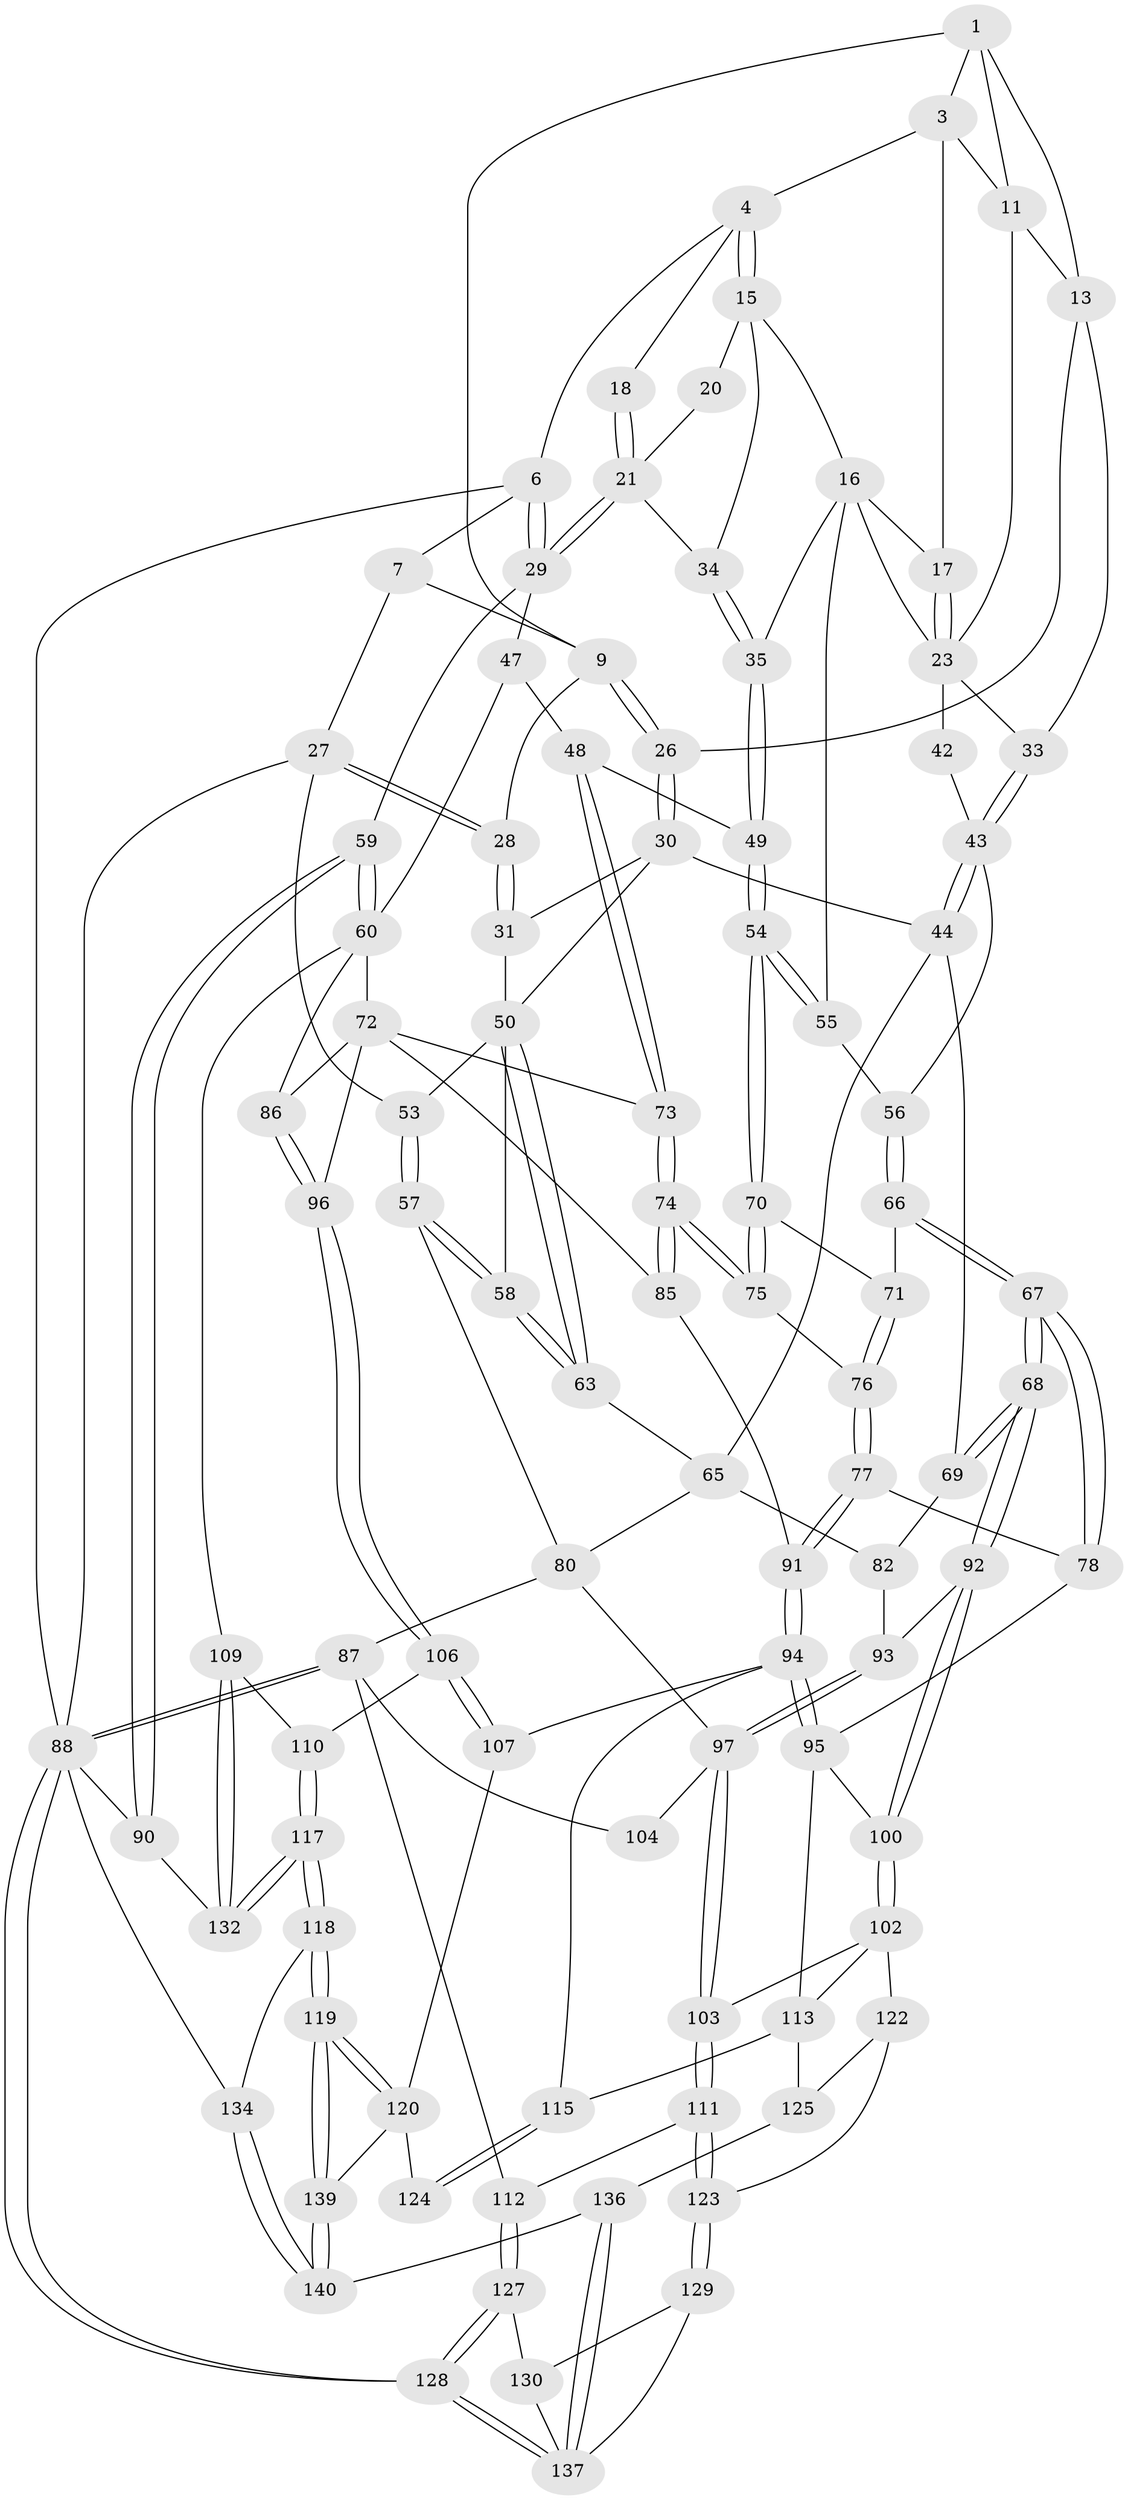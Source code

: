 // original degree distribution, {3: 0.03546099290780142, 4: 0.22695035460992907, 5: 0.48936170212765956, 6: 0.24822695035460993}
// Generated by graph-tools (version 1.1) at 2025/21/03/04/25 18:21:42]
// undirected, 98 vertices, 227 edges
graph export_dot {
graph [start="1"]
  node [color=gray90,style=filled];
  1 [pos="+0.22032792816497626+0",super="+8+2"];
  3 [pos="+0.6167789982347361+0",super="+14"];
  4 [pos="+0.6705943597356334+0",super="+5"];
  6 [pos="+1+0"];
  7 [pos="+0.19175470085909607+0"];
  9 [pos="+0.1596200569629467+0.07151967249045299",super="+10"];
  11 [pos="+0.40915530099818176+0.031493111703761865",super="+12"];
  13 [pos="+0.2768431688220435+0.07766278785748537",super="+25"];
  15 [pos="+0.6974647239184674+0.0505421013888265",super="+19"];
  16 [pos="+0.5950370365148273+0.11387140506246901",super="+36"];
  17 [pos="+0.520102422347204+0.11050192052240129"];
  18 [pos="+0.9180013104549576+0.03265391637047356"];
  20 [pos="+0.9133687065715359+0.037998928714133844"];
  21 [pos="+0.9836834711255124+0.17458996023902493",super="+22"];
  23 [pos="+0.5030470514356369+0.13967950570754925",super="+24+38"];
  26 [pos="+0.1568742917561105+0.2132592855894703"];
  27 [pos="+0+0.12374426307540672"];
  28 [pos="+0+0.14340640070415445"];
  29 [pos="+1+0.17753970121311718",super="+40"];
  30 [pos="+0.12343380782780869+0.28011812074495296",super="+45"];
  31 [pos="+0.11559768640894841+0.28025068169275175"];
  33 [pos="+0.35824544491645444+0.2473307105393266"];
  34 [pos="+0.7845623312342371+0.22716463846238014"];
  35 [pos="+0.6668405221191693+0.2905394306859771"];
  42 [pos="+0.5591896928564267+0.32800127920450023"];
  43 [pos="+0.2908702103417808+0.3999447363882583",super="+46"];
  44 [pos="+0.2901247918827954+0.40053115947442697",super="+64"];
  47 [pos="+0.8770678064269759+0.40394155608293947"];
  48 [pos="+0.769532665918144+0.4646570633427301"];
  49 [pos="+0.7439644464724586+0.46278001002879526"];
  50 [pos="+0.0793977328077374+0.47647637452597474",super="+51"];
  53 [pos="+0+0.39689390317406875"];
  54 [pos="+0.6987141980037938+0.4971335649693828"];
  55 [pos="+0.6454998234356863+0.46111080501217294"];
  56 [pos="+0.5364310927557276+0.45608181713928675"];
  57 [pos="+0+0.4675962138621904"];
  58 [pos="+0+0.46759332276731647"];
  59 [pos="+1+0.6795265482820315"];
  60 [pos="+1+0.679456991784345",super="+61"];
  63 [pos="+0.07343501168157705+0.5214212662224234"];
  65 [pos="+0.08330526956797983+0.543438321953617",super="+79"];
  66 [pos="+0.5301929833957401+0.5230434904551385"];
  67 [pos="+0.4108245714977429+0.6066143057926968"];
  68 [pos="+0.40446190077067484+0.609116826909854"];
  69 [pos="+0.30048608437870955+0.48428580678903327"];
  70 [pos="+0.688438755855785+0.5219270810064331"];
  71 [pos="+0.5427370353254393+0.5305109568679205"];
  72 [pos="+0.8439633749795595+0.572571219514576",super="+83"];
  73 [pos="+0.8190254089421579+0.5689331638553223"];
  74 [pos="+0.7371010955938055+0.6328762117811718"];
  75 [pos="+0.694327719914235+0.5920265162263185"];
  76 [pos="+0.607038292505551+0.6178714953909676"];
  77 [pos="+0.5979376006241938+0.642749162917486"];
  78 [pos="+0.5695639500342613+0.6587399168257073"];
  80 [pos="+0.08058005987925494+0.6415990708137174",super="+81"];
  82 [pos="+0.18708195438937195+0.6074524834038093"];
  85 [pos="+0.740350503210862+0.6566153311411884"];
  86 [pos="+0.8575807489522684+0.6776763590081006"];
  87 [pos="+0+0.8131511070939234",super="+105"];
  88 [pos="+0+1",super="+89"];
  90 [pos="+1+0.8310984420453629",super="+131"];
  91 [pos="+0.649375407912689+0.7157371531984419"];
  92 [pos="+0.40017938167796396+0.6308615418138923"];
  93 [pos="+0.24052429286453433+0.6721295343315461"];
  94 [pos="+0.6336780901989825+0.7653557966232539",super="+108"];
  95 [pos="+0.5544983189470784+0.7038294086208481",super="+101"];
  96 [pos="+0.7908352590674841+0.7177013406418777"];
  97 [pos="+0.23174013464847248+0.7429315457446541",super="+98"];
  100 [pos="+0.4059639716062928+0.6948947185529654"];
  102 [pos="+0.35956703696732517+0.7489295015119811",super="+114"];
  103 [pos="+0.27131886330796906+0.7721565789367627"];
  104 [pos="+0.1219216044116969+0.8386355291772101"];
  106 [pos="+0.7939867175078715+0.7426300634491118"];
  107 [pos="+0.7438745924122624+0.8098612231244399"];
  109 [pos="+1+0.6814252969081644"];
  110 [pos="+0.8674960925481934+0.7768895957043449"];
  111 [pos="+0.2553371109828977+0.8518072876299392"];
  112 [pos="+0.13159016891258982+0.8575409428916224"];
  113 [pos="+0.5138502427951194+0.824251081592117",super="+116"];
  115 [pos="+0.5701233862623785+0.8554784851538064"];
  117 [pos="+0.8736709872251085+0.9028659131556647"];
  118 [pos="+0.8734483553626625+0.9031963075199628",super="+133"];
  119 [pos="+0.8178983562708368+0.9645804370308396"];
  120 [pos="+0.7665875306101029+0.8775981217057036",super="+135+121"];
  122 [pos="+0.3612934218593201+0.8841416921026882"];
  123 [pos="+0.2834168496572938+0.8931960311012344"];
  124 [pos="+0.6226415925389515+0.8975649745454775"];
  125 [pos="+0.5323091927285821+0.8893820768902747",super="+126"];
  127 [pos="+0.13692671666243839+0.9101739488378755"];
  128 [pos="+0+1"];
  129 [pos="+0.27317508364796506+0.9202642215184573"];
  130 [pos="+0.17341580624973524+0.9347483276283876"];
  132 [pos="+0.8770723971036866+0.9011247037964009"];
  134 [pos="+1+1"];
  136 [pos="+0.40607312520238353+1",super="+141"];
  137 [pos="+0.30289983636028034+1",super="+138"];
  139 [pos="+0.7924763344104141+1"];
  140 [pos="+0.8013135154295591+1"];
  1 -- 13;
  1 -- 9;
  1 -- 3;
  1 -- 11;
  3 -- 4;
  3 -- 11;
  3 -- 17;
  4 -- 15;
  4 -- 15;
  4 -- 18;
  4 -- 6;
  6 -- 7;
  6 -- 29;
  6 -- 29;
  6 -- 88;
  7 -- 27;
  7 -- 9;
  9 -- 26;
  9 -- 26;
  9 -- 28;
  11 -- 13;
  11 -- 23;
  13 -- 33;
  13 -- 26;
  15 -- 16;
  15 -- 34;
  15 -- 20;
  16 -- 17;
  16 -- 35;
  16 -- 55;
  16 -- 23;
  17 -- 23;
  17 -- 23;
  18 -- 21;
  18 -- 21;
  20 -- 21;
  21 -- 29 [weight=2];
  21 -- 29;
  21 -- 34;
  23 -- 33;
  23 -- 42 [weight=2];
  26 -- 30;
  26 -- 30;
  27 -- 28;
  27 -- 28;
  27 -- 53;
  27 -- 88;
  28 -- 31;
  28 -- 31;
  29 -- 59;
  29 -- 47;
  30 -- 31;
  30 -- 50;
  30 -- 44;
  31 -- 50;
  33 -- 43;
  33 -- 43;
  34 -- 35;
  34 -- 35;
  35 -- 49;
  35 -- 49;
  42 -- 43;
  43 -- 44;
  43 -- 44;
  43 -- 56;
  44 -- 65;
  44 -- 69;
  47 -- 48;
  47 -- 60;
  48 -- 49;
  48 -- 73;
  48 -- 73;
  49 -- 54;
  49 -- 54;
  50 -- 63;
  50 -- 63;
  50 -- 58;
  50 -- 53;
  53 -- 57;
  53 -- 57;
  54 -- 55;
  54 -- 55;
  54 -- 70;
  54 -- 70;
  55 -- 56;
  56 -- 66;
  56 -- 66;
  57 -- 58;
  57 -- 58;
  57 -- 80;
  58 -- 63;
  58 -- 63;
  59 -- 60;
  59 -- 60;
  59 -- 90;
  59 -- 90;
  60 -- 109;
  60 -- 72;
  60 -- 86;
  63 -- 65;
  65 -- 80;
  65 -- 82;
  66 -- 67;
  66 -- 67;
  66 -- 71;
  67 -- 68;
  67 -- 68;
  67 -- 78;
  67 -- 78;
  68 -- 69;
  68 -- 69;
  68 -- 92;
  68 -- 92;
  69 -- 82;
  70 -- 71;
  70 -- 75;
  70 -- 75;
  71 -- 76;
  71 -- 76;
  72 -- 73;
  72 -- 96;
  72 -- 85;
  72 -- 86;
  73 -- 74;
  73 -- 74;
  74 -- 75;
  74 -- 75;
  74 -- 85;
  74 -- 85;
  75 -- 76;
  76 -- 77;
  76 -- 77;
  77 -- 78;
  77 -- 91;
  77 -- 91;
  78 -- 95;
  80 -- 87;
  80 -- 97;
  82 -- 93;
  85 -- 91;
  86 -- 96;
  86 -- 96;
  87 -- 88;
  87 -- 88;
  87 -- 104;
  87 -- 112;
  88 -- 128;
  88 -- 128;
  88 -- 90;
  88 -- 134;
  90 -- 132;
  91 -- 94;
  91 -- 94;
  92 -- 93;
  92 -- 100;
  92 -- 100;
  93 -- 97;
  93 -- 97;
  94 -- 95;
  94 -- 95;
  94 -- 115;
  94 -- 107;
  95 -- 113;
  95 -- 100;
  96 -- 106;
  96 -- 106;
  97 -- 103;
  97 -- 103;
  97 -- 104 [weight=2];
  100 -- 102;
  100 -- 102;
  102 -- 103;
  102 -- 113;
  102 -- 122;
  103 -- 111;
  103 -- 111;
  106 -- 107;
  106 -- 107;
  106 -- 110;
  107 -- 120;
  109 -- 110;
  109 -- 132;
  109 -- 132;
  110 -- 117;
  110 -- 117;
  111 -- 112;
  111 -- 123;
  111 -- 123;
  112 -- 127;
  112 -- 127;
  113 -- 115;
  113 -- 125;
  115 -- 124;
  115 -- 124;
  117 -- 118;
  117 -- 118;
  117 -- 132;
  117 -- 132;
  118 -- 119;
  118 -- 119;
  118 -- 134;
  119 -- 120;
  119 -- 120;
  119 -- 139;
  119 -- 139;
  120 -- 139;
  120 -- 124 [weight=2];
  122 -- 123;
  122 -- 125;
  123 -- 129;
  123 -- 129;
  125 -- 136 [weight=2];
  127 -- 128;
  127 -- 128;
  127 -- 130;
  128 -- 137;
  128 -- 137;
  129 -- 130;
  129 -- 137;
  130 -- 137;
  134 -- 140;
  134 -- 140;
  136 -- 137;
  136 -- 137;
  136 -- 140;
  139 -- 140;
  139 -- 140;
}

